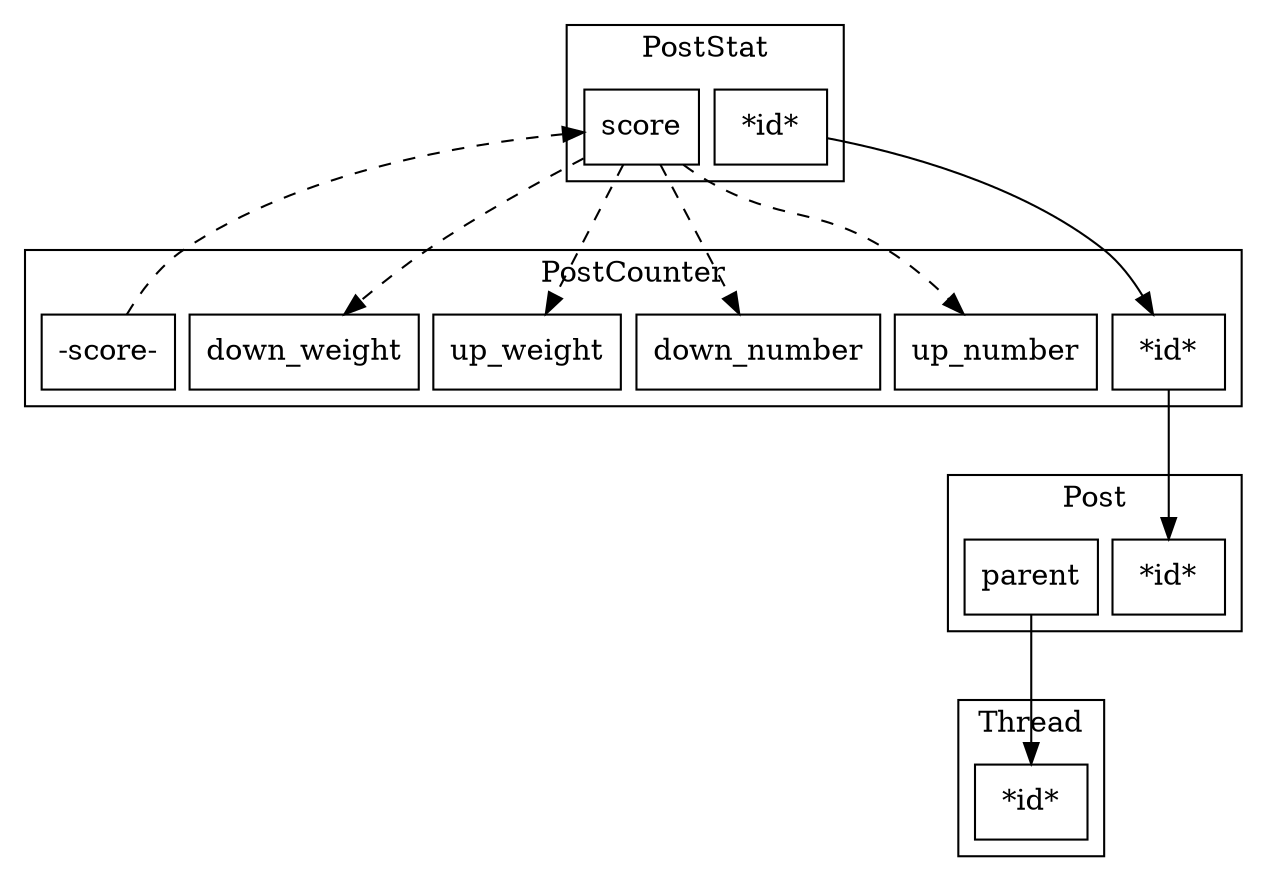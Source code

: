 #dot
strict digraph g {
	node [ shape = box ];
	nodesep = 0.1;
	ranksep = 1;

	subgraph cluster_post_counter {
		label = "PostCounter";
		node_a_post_counter_id             [ label = "*id*" ];
		node_a_post_counter_up_number      [ label = "up_number"];
		node_a_post_counter_down_number    [ label = "down_number"];
		node_a_post_counter_up_weight      [ label = "up_weight"];
		node_a_post_counter_down_weight    [ label = "down_weight"];
		node_a_post_counter_score          [ label = "-score-" ];
	}

	subgraph cluster_post {
		label = "Post";
		node_a_post_id                  [ label = "*id*" ];
		node_a_post_parent              [ label = "parent" ];
	}

	subgraph cluster_thread {
		label = "Thread";
		node_a_thread_id                [ label = "*id*" ];
	}

	subgraph cluster_post_stat {
		label = "PostStat";
		node_a_post_stat_id             [ label = "*id*" ];
		node_a_post_stat_score          [ label = "score" ];
	}

	node_a_post_stat_id -> node_a_post_counter_id;
	node_a_post_counter_id -> node_a_post_id;
	node_a_post_parent -> node_a_thread_id;

	node_a_post_stat_score -> node_a_post_counter_up_number [ style = dashed ];
	node_a_post_stat_score -> node_a_post_counter_down_number [ style = dashed ];
	node_a_post_stat_score -> node_a_post_counter_up_weight [ style = dashed ];
	node_a_post_stat_score -> node_a_post_counter_down_weight [ style = dashed ];

	node_a_post_counter_score -> node_a_post_stat_score [style = dashed];

}
